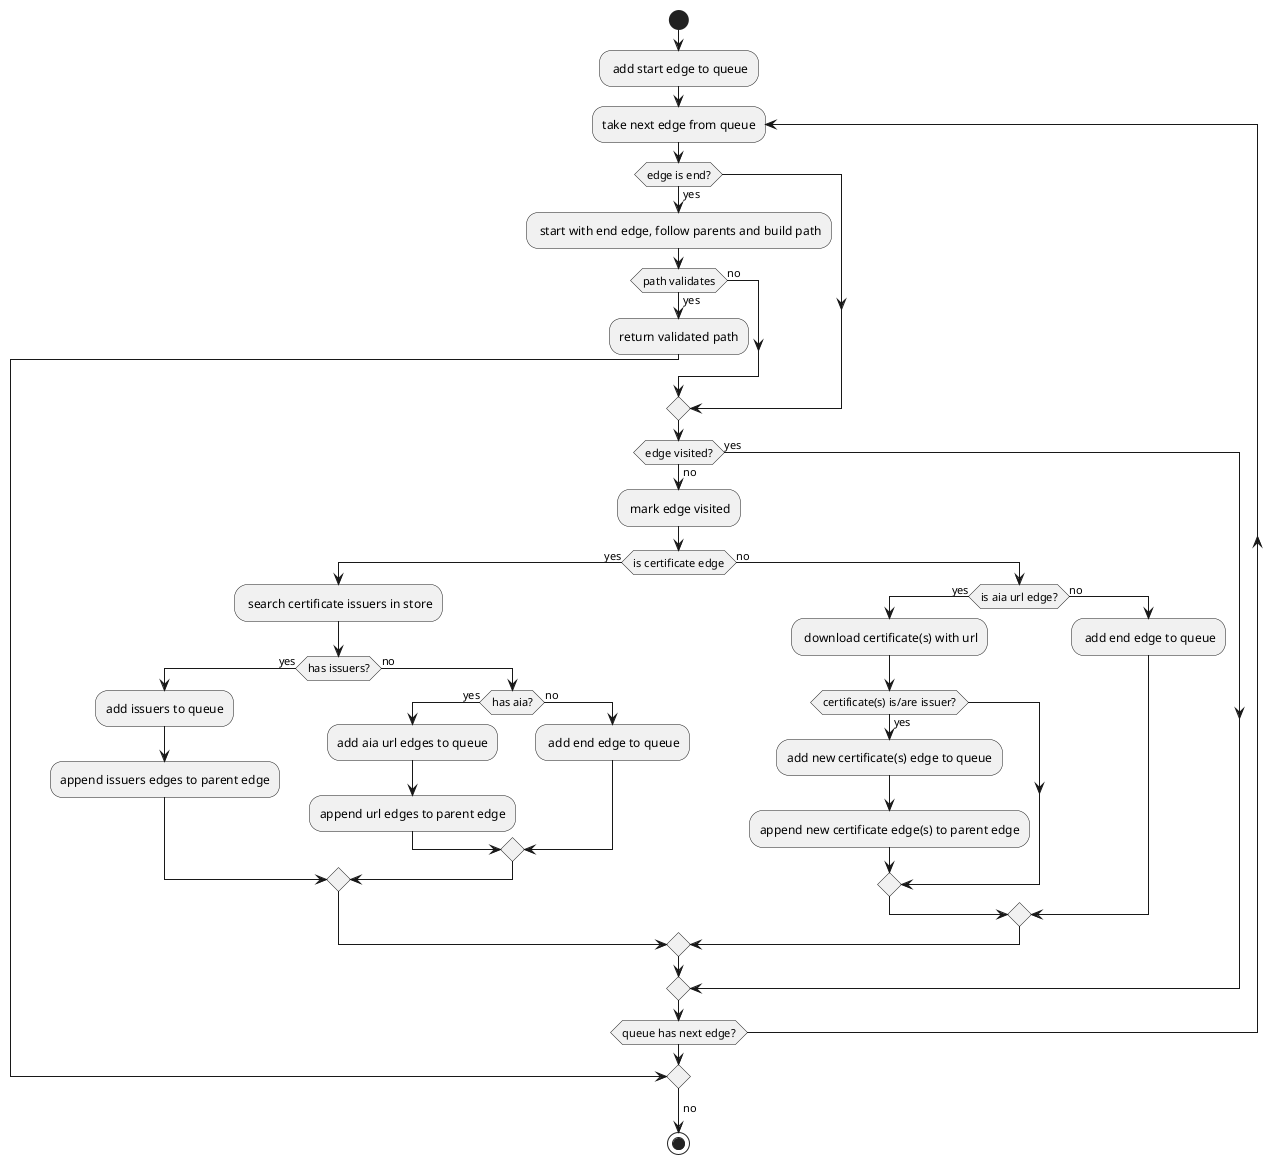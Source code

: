 @startuml

start

: add start edge to queue;

repeat :take next edge from queue;

    if (edge is end?) then (yes)
        : start with end edge, follow parents and build path;
        if (path validates) then (yes)
            :return validated path;
            break;
        else (no)
        endif
    endif

    if (edge visited?) then (yes)
    else (no)
        : mark edge visited;

        if (is certificate edge) then (yes)
            : search certificate issuers in store;
            if (has issuers?) then (yes)
                :add issuers to queue;
                :append issuers edges to parent edge;
            else (no)
                if (has aia?) then (yes)
                    :add aia url edges to queue;
                    :append url edges to parent edge;
                else (no)
                    : add end edge to queue;
                endif
            endif
        else (no)
            if (is aia url edge?) then (yes)
                : download certificate(s) with url;
                if (certificate(s) is/are issuer?) then (yes)
                    :add new certificate(s) edge to queue;
                    :append new certificate edge(s) to parent edge;
                endif
            else (no)
                : add end edge to queue;
            endif
        endif
    endif
repeat while(queue has next edge?)
->no;
stop




@enduml

